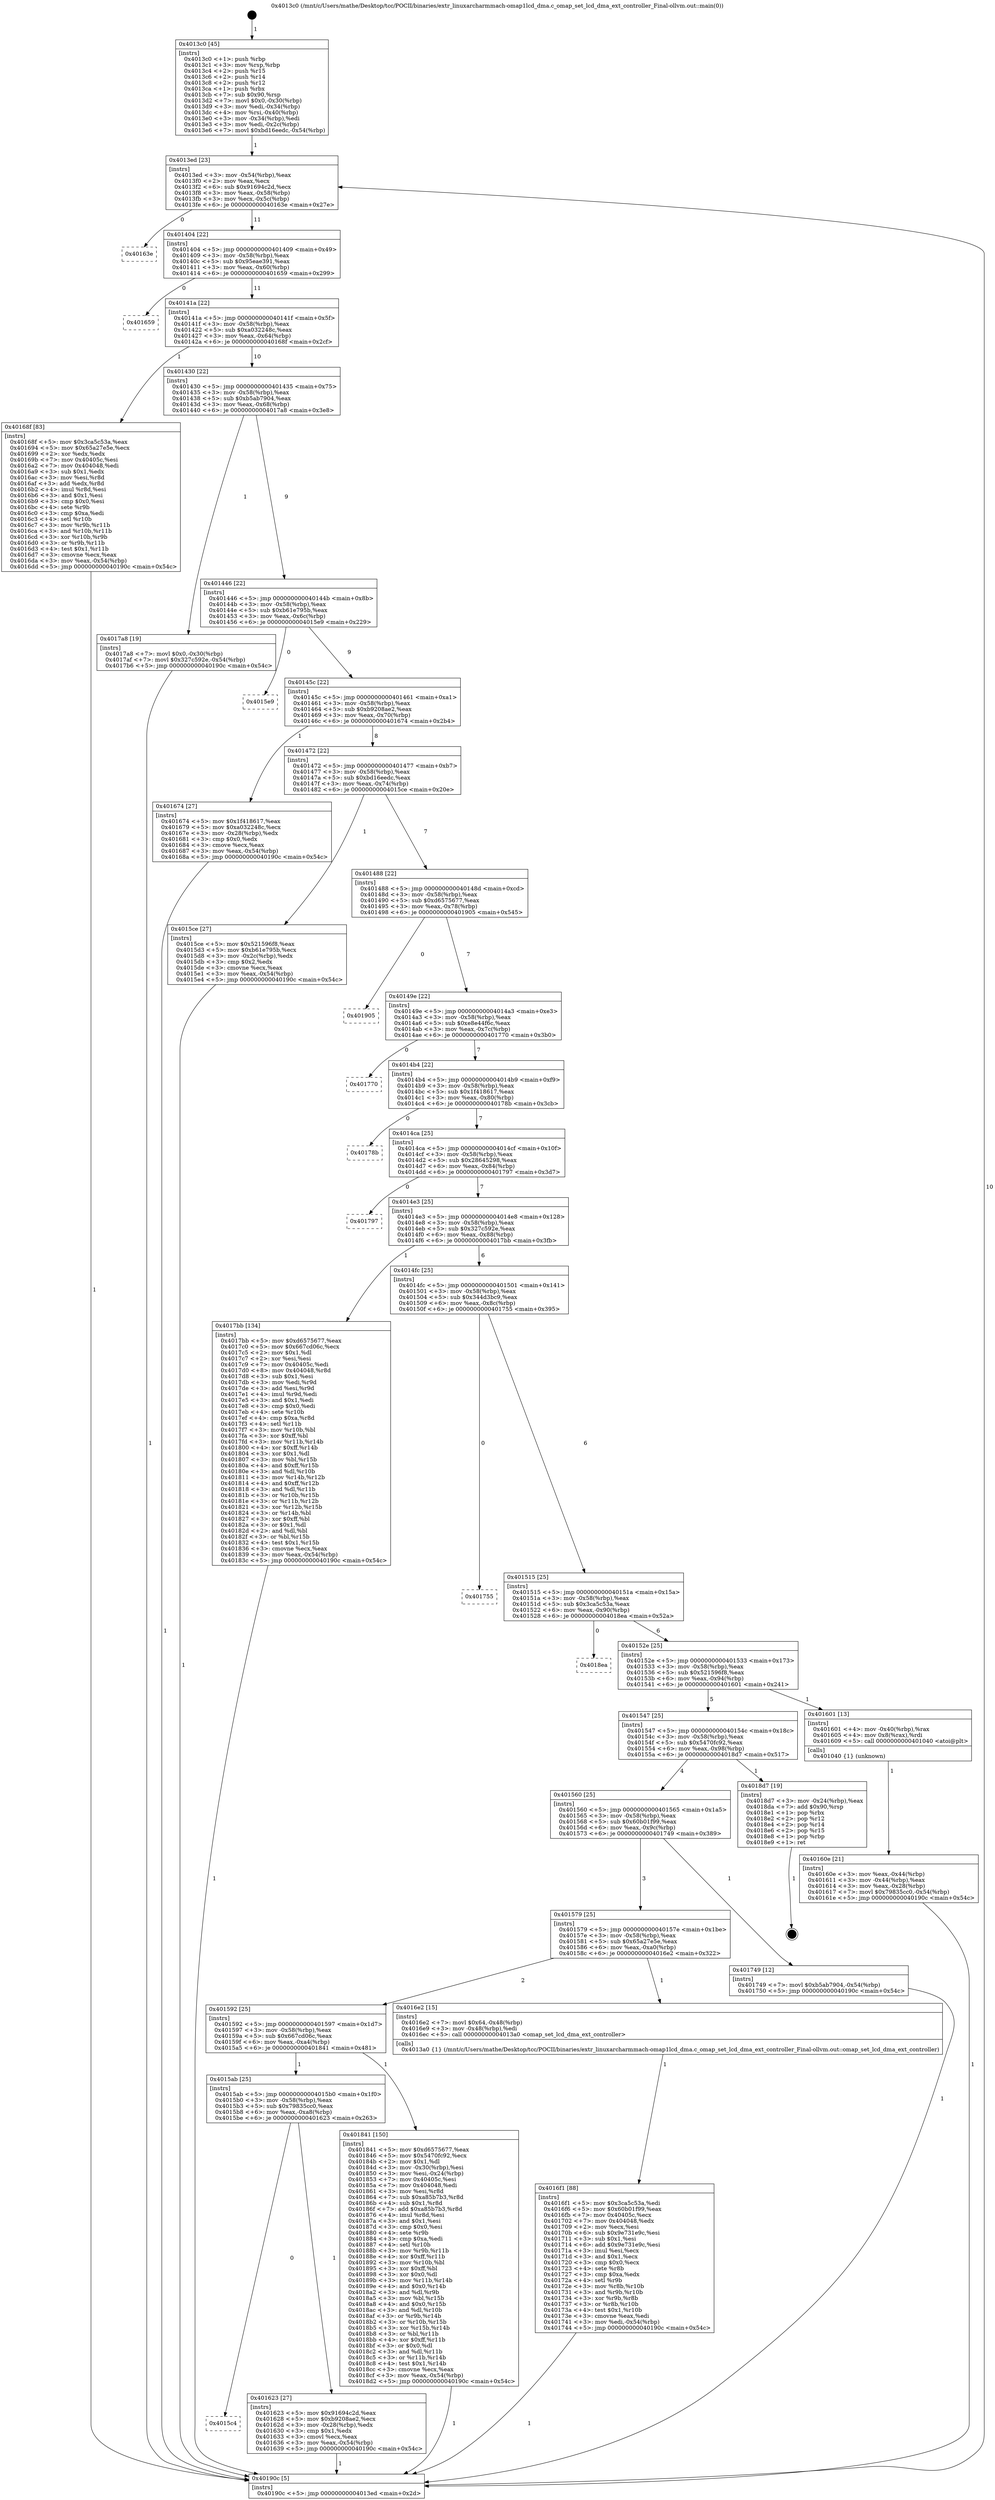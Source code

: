 digraph "0x4013c0" {
  label = "0x4013c0 (/mnt/c/Users/mathe/Desktop/tcc/POCII/binaries/extr_linuxarcharmmach-omap1lcd_dma.c_omap_set_lcd_dma_ext_controller_Final-ollvm.out::main(0))"
  labelloc = "t"
  node[shape=record]

  Entry [label="",width=0.3,height=0.3,shape=circle,fillcolor=black,style=filled]
  "0x4013ed" [label="{
     0x4013ed [23]\l
     | [instrs]\l
     &nbsp;&nbsp;0x4013ed \<+3\>: mov -0x54(%rbp),%eax\l
     &nbsp;&nbsp;0x4013f0 \<+2\>: mov %eax,%ecx\l
     &nbsp;&nbsp;0x4013f2 \<+6\>: sub $0x91694c2d,%ecx\l
     &nbsp;&nbsp;0x4013f8 \<+3\>: mov %eax,-0x58(%rbp)\l
     &nbsp;&nbsp;0x4013fb \<+3\>: mov %ecx,-0x5c(%rbp)\l
     &nbsp;&nbsp;0x4013fe \<+6\>: je 000000000040163e \<main+0x27e\>\l
  }"]
  "0x40163e" [label="{
     0x40163e\l
  }", style=dashed]
  "0x401404" [label="{
     0x401404 [22]\l
     | [instrs]\l
     &nbsp;&nbsp;0x401404 \<+5\>: jmp 0000000000401409 \<main+0x49\>\l
     &nbsp;&nbsp;0x401409 \<+3\>: mov -0x58(%rbp),%eax\l
     &nbsp;&nbsp;0x40140c \<+5\>: sub $0x95eae391,%eax\l
     &nbsp;&nbsp;0x401411 \<+3\>: mov %eax,-0x60(%rbp)\l
     &nbsp;&nbsp;0x401414 \<+6\>: je 0000000000401659 \<main+0x299\>\l
  }"]
  Exit [label="",width=0.3,height=0.3,shape=circle,fillcolor=black,style=filled,peripheries=2]
  "0x401659" [label="{
     0x401659\l
  }", style=dashed]
  "0x40141a" [label="{
     0x40141a [22]\l
     | [instrs]\l
     &nbsp;&nbsp;0x40141a \<+5\>: jmp 000000000040141f \<main+0x5f\>\l
     &nbsp;&nbsp;0x40141f \<+3\>: mov -0x58(%rbp),%eax\l
     &nbsp;&nbsp;0x401422 \<+5\>: sub $0xa032248c,%eax\l
     &nbsp;&nbsp;0x401427 \<+3\>: mov %eax,-0x64(%rbp)\l
     &nbsp;&nbsp;0x40142a \<+6\>: je 000000000040168f \<main+0x2cf\>\l
  }"]
  "0x4016f1" [label="{
     0x4016f1 [88]\l
     | [instrs]\l
     &nbsp;&nbsp;0x4016f1 \<+5\>: mov $0x3ca5c53a,%edi\l
     &nbsp;&nbsp;0x4016f6 \<+5\>: mov $0x60b01f99,%eax\l
     &nbsp;&nbsp;0x4016fb \<+7\>: mov 0x40405c,%ecx\l
     &nbsp;&nbsp;0x401702 \<+7\>: mov 0x404048,%edx\l
     &nbsp;&nbsp;0x401709 \<+2\>: mov %ecx,%esi\l
     &nbsp;&nbsp;0x40170b \<+6\>: sub $0x9e731e9c,%esi\l
     &nbsp;&nbsp;0x401711 \<+3\>: sub $0x1,%esi\l
     &nbsp;&nbsp;0x401714 \<+6\>: add $0x9e731e9c,%esi\l
     &nbsp;&nbsp;0x40171a \<+3\>: imul %esi,%ecx\l
     &nbsp;&nbsp;0x40171d \<+3\>: and $0x1,%ecx\l
     &nbsp;&nbsp;0x401720 \<+3\>: cmp $0x0,%ecx\l
     &nbsp;&nbsp;0x401723 \<+4\>: sete %r8b\l
     &nbsp;&nbsp;0x401727 \<+3\>: cmp $0xa,%edx\l
     &nbsp;&nbsp;0x40172a \<+4\>: setl %r9b\l
     &nbsp;&nbsp;0x40172e \<+3\>: mov %r8b,%r10b\l
     &nbsp;&nbsp;0x401731 \<+3\>: and %r9b,%r10b\l
     &nbsp;&nbsp;0x401734 \<+3\>: xor %r9b,%r8b\l
     &nbsp;&nbsp;0x401737 \<+3\>: or %r8b,%r10b\l
     &nbsp;&nbsp;0x40173a \<+4\>: test $0x1,%r10b\l
     &nbsp;&nbsp;0x40173e \<+3\>: cmovne %eax,%edi\l
     &nbsp;&nbsp;0x401741 \<+3\>: mov %edi,-0x54(%rbp)\l
     &nbsp;&nbsp;0x401744 \<+5\>: jmp 000000000040190c \<main+0x54c\>\l
  }"]
  "0x40168f" [label="{
     0x40168f [83]\l
     | [instrs]\l
     &nbsp;&nbsp;0x40168f \<+5\>: mov $0x3ca5c53a,%eax\l
     &nbsp;&nbsp;0x401694 \<+5\>: mov $0x65a27e5e,%ecx\l
     &nbsp;&nbsp;0x401699 \<+2\>: xor %edx,%edx\l
     &nbsp;&nbsp;0x40169b \<+7\>: mov 0x40405c,%esi\l
     &nbsp;&nbsp;0x4016a2 \<+7\>: mov 0x404048,%edi\l
     &nbsp;&nbsp;0x4016a9 \<+3\>: sub $0x1,%edx\l
     &nbsp;&nbsp;0x4016ac \<+3\>: mov %esi,%r8d\l
     &nbsp;&nbsp;0x4016af \<+3\>: add %edx,%r8d\l
     &nbsp;&nbsp;0x4016b2 \<+4\>: imul %r8d,%esi\l
     &nbsp;&nbsp;0x4016b6 \<+3\>: and $0x1,%esi\l
     &nbsp;&nbsp;0x4016b9 \<+3\>: cmp $0x0,%esi\l
     &nbsp;&nbsp;0x4016bc \<+4\>: sete %r9b\l
     &nbsp;&nbsp;0x4016c0 \<+3\>: cmp $0xa,%edi\l
     &nbsp;&nbsp;0x4016c3 \<+4\>: setl %r10b\l
     &nbsp;&nbsp;0x4016c7 \<+3\>: mov %r9b,%r11b\l
     &nbsp;&nbsp;0x4016ca \<+3\>: and %r10b,%r11b\l
     &nbsp;&nbsp;0x4016cd \<+3\>: xor %r10b,%r9b\l
     &nbsp;&nbsp;0x4016d0 \<+3\>: or %r9b,%r11b\l
     &nbsp;&nbsp;0x4016d3 \<+4\>: test $0x1,%r11b\l
     &nbsp;&nbsp;0x4016d7 \<+3\>: cmovne %ecx,%eax\l
     &nbsp;&nbsp;0x4016da \<+3\>: mov %eax,-0x54(%rbp)\l
     &nbsp;&nbsp;0x4016dd \<+5\>: jmp 000000000040190c \<main+0x54c\>\l
  }"]
  "0x401430" [label="{
     0x401430 [22]\l
     | [instrs]\l
     &nbsp;&nbsp;0x401430 \<+5\>: jmp 0000000000401435 \<main+0x75\>\l
     &nbsp;&nbsp;0x401435 \<+3\>: mov -0x58(%rbp),%eax\l
     &nbsp;&nbsp;0x401438 \<+5\>: sub $0xb5ab7904,%eax\l
     &nbsp;&nbsp;0x40143d \<+3\>: mov %eax,-0x68(%rbp)\l
     &nbsp;&nbsp;0x401440 \<+6\>: je 00000000004017a8 \<main+0x3e8\>\l
  }"]
  "0x4015c4" [label="{
     0x4015c4\l
  }", style=dashed]
  "0x4017a8" [label="{
     0x4017a8 [19]\l
     | [instrs]\l
     &nbsp;&nbsp;0x4017a8 \<+7\>: movl $0x0,-0x30(%rbp)\l
     &nbsp;&nbsp;0x4017af \<+7\>: movl $0x327c592e,-0x54(%rbp)\l
     &nbsp;&nbsp;0x4017b6 \<+5\>: jmp 000000000040190c \<main+0x54c\>\l
  }"]
  "0x401446" [label="{
     0x401446 [22]\l
     | [instrs]\l
     &nbsp;&nbsp;0x401446 \<+5\>: jmp 000000000040144b \<main+0x8b\>\l
     &nbsp;&nbsp;0x40144b \<+3\>: mov -0x58(%rbp),%eax\l
     &nbsp;&nbsp;0x40144e \<+5\>: sub $0xb61e795b,%eax\l
     &nbsp;&nbsp;0x401453 \<+3\>: mov %eax,-0x6c(%rbp)\l
     &nbsp;&nbsp;0x401456 \<+6\>: je 00000000004015e9 \<main+0x229\>\l
  }"]
  "0x401623" [label="{
     0x401623 [27]\l
     | [instrs]\l
     &nbsp;&nbsp;0x401623 \<+5\>: mov $0x91694c2d,%eax\l
     &nbsp;&nbsp;0x401628 \<+5\>: mov $0xb9208ae2,%ecx\l
     &nbsp;&nbsp;0x40162d \<+3\>: mov -0x28(%rbp),%edx\l
     &nbsp;&nbsp;0x401630 \<+3\>: cmp $0x1,%edx\l
     &nbsp;&nbsp;0x401633 \<+3\>: cmovl %ecx,%eax\l
     &nbsp;&nbsp;0x401636 \<+3\>: mov %eax,-0x54(%rbp)\l
     &nbsp;&nbsp;0x401639 \<+5\>: jmp 000000000040190c \<main+0x54c\>\l
  }"]
  "0x4015e9" [label="{
     0x4015e9\l
  }", style=dashed]
  "0x40145c" [label="{
     0x40145c [22]\l
     | [instrs]\l
     &nbsp;&nbsp;0x40145c \<+5\>: jmp 0000000000401461 \<main+0xa1\>\l
     &nbsp;&nbsp;0x401461 \<+3\>: mov -0x58(%rbp),%eax\l
     &nbsp;&nbsp;0x401464 \<+5\>: sub $0xb9208ae2,%eax\l
     &nbsp;&nbsp;0x401469 \<+3\>: mov %eax,-0x70(%rbp)\l
     &nbsp;&nbsp;0x40146c \<+6\>: je 0000000000401674 \<main+0x2b4\>\l
  }"]
  "0x4015ab" [label="{
     0x4015ab [25]\l
     | [instrs]\l
     &nbsp;&nbsp;0x4015ab \<+5\>: jmp 00000000004015b0 \<main+0x1f0\>\l
     &nbsp;&nbsp;0x4015b0 \<+3\>: mov -0x58(%rbp),%eax\l
     &nbsp;&nbsp;0x4015b3 \<+5\>: sub $0x79835cc0,%eax\l
     &nbsp;&nbsp;0x4015b8 \<+6\>: mov %eax,-0xa8(%rbp)\l
     &nbsp;&nbsp;0x4015be \<+6\>: je 0000000000401623 \<main+0x263\>\l
  }"]
  "0x401674" [label="{
     0x401674 [27]\l
     | [instrs]\l
     &nbsp;&nbsp;0x401674 \<+5\>: mov $0x1f418617,%eax\l
     &nbsp;&nbsp;0x401679 \<+5\>: mov $0xa032248c,%ecx\l
     &nbsp;&nbsp;0x40167e \<+3\>: mov -0x28(%rbp),%edx\l
     &nbsp;&nbsp;0x401681 \<+3\>: cmp $0x0,%edx\l
     &nbsp;&nbsp;0x401684 \<+3\>: cmove %ecx,%eax\l
     &nbsp;&nbsp;0x401687 \<+3\>: mov %eax,-0x54(%rbp)\l
     &nbsp;&nbsp;0x40168a \<+5\>: jmp 000000000040190c \<main+0x54c\>\l
  }"]
  "0x401472" [label="{
     0x401472 [22]\l
     | [instrs]\l
     &nbsp;&nbsp;0x401472 \<+5\>: jmp 0000000000401477 \<main+0xb7\>\l
     &nbsp;&nbsp;0x401477 \<+3\>: mov -0x58(%rbp),%eax\l
     &nbsp;&nbsp;0x40147a \<+5\>: sub $0xbd16eedc,%eax\l
     &nbsp;&nbsp;0x40147f \<+3\>: mov %eax,-0x74(%rbp)\l
     &nbsp;&nbsp;0x401482 \<+6\>: je 00000000004015ce \<main+0x20e\>\l
  }"]
  "0x401841" [label="{
     0x401841 [150]\l
     | [instrs]\l
     &nbsp;&nbsp;0x401841 \<+5\>: mov $0xd6575677,%eax\l
     &nbsp;&nbsp;0x401846 \<+5\>: mov $0x5470fc92,%ecx\l
     &nbsp;&nbsp;0x40184b \<+2\>: mov $0x1,%dl\l
     &nbsp;&nbsp;0x40184d \<+3\>: mov -0x30(%rbp),%esi\l
     &nbsp;&nbsp;0x401850 \<+3\>: mov %esi,-0x24(%rbp)\l
     &nbsp;&nbsp;0x401853 \<+7\>: mov 0x40405c,%esi\l
     &nbsp;&nbsp;0x40185a \<+7\>: mov 0x404048,%edi\l
     &nbsp;&nbsp;0x401861 \<+3\>: mov %esi,%r8d\l
     &nbsp;&nbsp;0x401864 \<+7\>: sub $0xa85b7b3,%r8d\l
     &nbsp;&nbsp;0x40186b \<+4\>: sub $0x1,%r8d\l
     &nbsp;&nbsp;0x40186f \<+7\>: add $0xa85b7b3,%r8d\l
     &nbsp;&nbsp;0x401876 \<+4\>: imul %r8d,%esi\l
     &nbsp;&nbsp;0x40187a \<+3\>: and $0x1,%esi\l
     &nbsp;&nbsp;0x40187d \<+3\>: cmp $0x0,%esi\l
     &nbsp;&nbsp;0x401880 \<+4\>: sete %r9b\l
     &nbsp;&nbsp;0x401884 \<+3\>: cmp $0xa,%edi\l
     &nbsp;&nbsp;0x401887 \<+4\>: setl %r10b\l
     &nbsp;&nbsp;0x40188b \<+3\>: mov %r9b,%r11b\l
     &nbsp;&nbsp;0x40188e \<+4\>: xor $0xff,%r11b\l
     &nbsp;&nbsp;0x401892 \<+3\>: mov %r10b,%bl\l
     &nbsp;&nbsp;0x401895 \<+3\>: xor $0xff,%bl\l
     &nbsp;&nbsp;0x401898 \<+3\>: xor $0x0,%dl\l
     &nbsp;&nbsp;0x40189b \<+3\>: mov %r11b,%r14b\l
     &nbsp;&nbsp;0x40189e \<+4\>: and $0x0,%r14b\l
     &nbsp;&nbsp;0x4018a2 \<+3\>: and %dl,%r9b\l
     &nbsp;&nbsp;0x4018a5 \<+3\>: mov %bl,%r15b\l
     &nbsp;&nbsp;0x4018a8 \<+4\>: and $0x0,%r15b\l
     &nbsp;&nbsp;0x4018ac \<+3\>: and %dl,%r10b\l
     &nbsp;&nbsp;0x4018af \<+3\>: or %r9b,%r14b\l
     &nbsp;&nbsp;0x4018b2 \<+3\>: or %r10b,%r15b\l
     &nbsp;&nbsp;0x4018b5 \<+3\>: xor %r15b,%r14b\l
     &nbsp;&nbsp;0x4018b8 \<+3\>: or %bl,%r11b\l
     &nbsp;&nbsp;0x4018bb \<+4\>: xor $0xff,%r11b\l
     &nbsp;&nbsp;0x4018bf \<+3\>: or $0x0,%dl\l
     &nbsp;&nbsp;0x4018c2 \<+3\>: and %dl,%r11b\l
     &nbsp;&nbsp;0x4018c5 \<+3\>: or %r11b,%r14b\l
     &nbsp;&nbsp;0x4018c8 \<+4\>: test $0x1,%r14b\l
     &nbsp;&nbsp;0x4018cc \<+3\>: cmovne %ecx,%eax\l
     &nbsp;&nbsp;0x4018cf \<+3\>: mov %eax,-0x54(%rbp)\l
     &nbsp;&nbsp;0x4018d2 \<+5\>: jmp 000000000040190c \<main+0x54c\>\l
  }"]
  "0x4015ce" [label="{
     0x4015ce [27]\l
     | [instrs]\l
     &nbsp;&nbsp;0x4015ce \<+5\>: mov $0x521596f8,%eax\l
     &nbsp;&nbsp;0x4015d3 \<+5\>: mov $0xb61e795b,%ecx\l
     &nbsp;&nbsp;0x4015d8 \<+3\>: mov -0x2c(%rbp),%edx\l
     &nbsp;&nbsp;0x4015db \<+3\>: cmp $0x2,%edx\l
     &nbsp;&nbsp;0x4015de \<+3\>: cmovne %ecx,%eax\l
     &nbsp;&nbsp;0x4015e1 \<+3\>: mov %eax,-0x54(%rbp)\l
     &nbsp;&nbsp;0x4015e4 \<+5\>: jmp 000000000040190c \<main+0x54c\>\l
  }"]
  "0x401488" [label="{
     0x401488 [22]\l
     | [instrs]\l
     &nbsp;&nbsp;0x401488 \<+5\>: jmp 000000000040148d \<main+0xcd\>\l
     &nbsp;&nbsp;0x40148d \<+3\>: mov -0x58(%rbp),%eax\l
     &nbsp;&nbsp;0x401490 \<+5\>: sub $0xd6575677,%eax\l
     &nbsp;&nbsp;0x401495 \<+3\>: mov %eax,-0x78(%rbp)\l
     &nbsp;&nbsp;0x401498 \<+6\>: je 0000000000401905 \<main+0x545\>\l
  }"]
  "0x40190c" [label="{
     0x40190c [5]\l
     | [instrs]\l
     &nbsp;&nbsp;0x40190c \<+5\>: jmp 00000000004013ed \<main+0x2d\>\l
  }"]
  "0x4013c0" [label="{
     0x4013c0 [45]\l
     | [instrs]\l
     &nbsp;&nbsp;0x4013c0 \<+1\>: push %rbp\l
     &nbsp;&nbsp;0x4013c1 \<+3\>: mov %rsp,%rbp\l
     &nbsp;&nbsp;0x4013c4 \<+2\>: push %r15\l
     &nbsp;&nbsp;0x4013c6 \<+2\>: push %r14\l
     &nbsp;&nbsp;0x4013c8 \<+2\>: push %r12\l
     &nbsp;&nbsp;0x4013ca \<+1\>: push %rbx\l
     &nbsp;&nbsp;0x4013cb \<+7\>: sub $0x90,%rsp\l
     &nbsp;&nbsp;0x4013d2 \<+7\>: movl $0x0,-0x30(%rbp)\l
     &nbsp;&nbsp;0x4013d9 \<+3\>: mov %edi,-0x34(%rbp)\l
     &nbsp;&nbsp;0x4013dc \<+4\>: mov %rsi,-0x40(%rbp)\l
     &nbsp;&nbsp;0x4013e0 \<+3\>: mov -0x34(%rbp),%edi\l
     &nbsp;&nbsp;0x4013e3 \<+3\>: mov %edi,-0x2c(%rbp)\l
     &nbsp;&nbsp;0x4013e6 \<+7\>: movl $0xbd16eedc,-0x54(%rbp)\l
  }"]
  "0x401592" [label="{
     0x401592 [25]\l
     | [instrs]\l
     &nbsp;&nbsp;0x401592 \<+5\>: jmp 0000000000401597 \<main+0x1d7\>\l
     &nbsp;&nbsp;0x401597 \<+3\>: mov -0x58(%rbp),%eax\l
     &nbsp;&nbsp;0x40159a \<+5\>: sub $0x667cd06c,%eax\l
     &nbsp;&nbsp;0x40159f \<+6\>: mov %eax,-0xa4(%rbp)\l
     &nbsp;&nbsp;0x4015a5 \<+6\>: je 0000000000401841 \<main+0x481\>\l
  }"]
  "0x401905" [label="{
     0x401905\l
  }", style=dashed]
  "0x40149e" [label="{
     0x40149e [22]\l
     | [instrs]\l
     &nbsp;&nbsp;0x40149e \<+5\>: jmp 00000000004014a3 \<main+0xe3\>\l
     &nbsp;&nbsp;0x4014a3 \<+3\>: mov -0x58(%rbp),%eax\l
     &nbsp;&nbsp;0x4014a6 \<+5\>: sub $0xe8e44f6c,%eax\l
     &nbsp;&nbsp;0x4014ab \<+3\>: mov %eax,-0x7c(%rbp)\l
     &nbsp;&nbsp;0x4014ae \<+6\>: je 0000000000401770 \<main+0x3b0\>\l
  }"]
  "0x4016e2" [label="{
     0x4016e2 [15]\l
     | [instrs]\l
     &nbsp;&nbsp;0x4016e2 \<+7\>: movl $0x64,-0x48(%rbp)\l
     &nbsp;&nbsp;0x4016e9 \<+3\>: mov -0x48(%rbp),%edi\l
     &nbsp;&nbsp;0x4016ec \<+5\>: call 00000000004013a0 \<omap_set_lcd_dma_ext_controller\>\l
     | [calls]\l
     &nbsp;&nbsp;0x4013a0 \{1\} (/mnt/c/Users/mathe/Desktop/tcc/POCII/binaries/extr_linuxarcharmmach-omap1lcd_dma.c_omap_set_lcd_dma_ext_controller_Final-ollvm.out::omap_set_lcd_dma_ext_controller)\l
  }"]
  "0x401770" [label="{
     0x401770\l
  }", style=dashed]
  "0x4014b4" [label="{
     0x4014b4 [22]\l
     | [instrs]\l
     &nbsp;&nbsp;0x4014b4 \<+5\>: jmp 00000000004014b9 \<main+0xf9\>\l
     &nbsp;&nbsp;0x4014b9 \<+3\>: mov -0x58(%rbp),%eax\l
     &nbsp;&nbsp;0x4014bc \<+5\>: sub $0x1f418617,%eax\l
     &nbsp;&nbsp;0x4014c1 \<+3\>: mov %eax,-0x80(%rbp)\l
     &nbsp;&nbsp;0x4014c4 \<+6\>: je 000000000040178b \<main+0x3cb\>\l
  }"]
  "0x401579" [label="{
     0x401579 [25]\l
     | [instrs]\l
     &nbsp;&nbsp;0x401579 \<+5\>: jmp 000000000040157e \<main+0x1be\>\l
     &nbsp;&nbsp;0x40157e \<+3\>: mov -0x58(%rbp),%eax\l
     &nbsp;&nbsp;0x401581 \<+5\>: sub $0x65a27e5e,%eax\l
     &nbsp;&nbsp;0x401586 \<+6\>: mov %eax,-0xa0(%rbp)\l
     &nbsp;&nbsp;0x40158c \<+6\>: je 00000000004016e2 \<main+0x322\>\l
  }"]
  "0x40178b" [label="{
     0x40178b\l
  }", style=dashed]
  "0x4014ca" [label="{
     0x4014ca [25]\l
     | [instrs]\l
     &nbsp;&nbsp;0x4014ca \<+5\>: jmp 00000000004014cf \<main+0x10f\>\l
     &nbsp;&nbsp;0x4014cf \<+3\>: mov -0x58(%rbp),%eax\l
     &nbsp;&nbsp;0x4014d2 \<+5\>: sub $0x28645298,%eax\l
     &nbsp;&nbsp;0x4014d7 \<+6\>: mov %eax,-0x84(%rbp)\l
     &nbsp;&nbsp;0x4014dd \<+6\>: je 0000000000401797 \<main+0x3d7\>\l
  }"]
  "0x401749" [label="{
     0x401749 [12]\l
     | [instrs]\l
     &nbsp;&nbsp;0x401749 \<+7\>: movl $0xb5ab7904,-0x54(%rbp)\l
     &nbsp;&nbsp;0x401750 \<+5\>: jmp 000000000040190c \<main+0x54c\>\l
  }"]
  "0x401797" [label="{
     0x401797\l
  }", style=dashed]
  "0x4014e3" [label="{
     0x4014e3 [25]\l
     | [instrs]\l
     &nbsp;&nbsp;0x4014e3 \<+5\>: jmp 00000000004014e8 \<main+0x128\>\l
     &nbsp;&nbsp;0x4014e8 \<+3\>: mov -0x58(%rbp),%eax\l
     &nbsp;&nbsp;0x4014eb \<+5\>: sub $0x327c592e,%eax\l
     &nbsp;&nbsp;0x4014f0 \<+6\>: mov %eax,-0x88(%rbp)\l
     &nbsp;&nbsp;0x4014f6 \<+6\>: je 00000000004017bb \<main+0x3fb\>\l
  }"]
  "0x401560" [label="{
     0x401560 [25]\l
     | [instrs]\l
     &nbsp;&nbsp;0x401560 \<+5\>: jmp 0000000000401565 \<main+0x1a5\>\l
     &nbsp;&nbsp;0x401565 \<+3\>: mov -0x58(%rbp),%eax\l
     &nbsp;&nbsp;0x401568 \<+5\>: sub $0x60b01f99,%eax\l
     &nbsp;&nbsp;0x40156d \<+6\>: mov %eax,-0x9c(%rbp)\l
     &nbsp;&nbsp;0x401573 \<+6\>: je 0000000000401749 \<main+0x389\>\l
  }"]
  "0x4017bb" [label="{
     0x4017bb [134]\l
     | [instrs]\l
     &nbsp;&nbsp;0x4017bb \<+5\>: mov $0xd6575677,%eax\l
     &nbsp;&nbsp;0x4017c0 \<+5\>: mov $0x667cd06c,%ecx\l
     &nbsp;&nbsp;0x4017c5 \<+2\>: mov $0x1,%dl\l
     &nbsp;&nbsp;0x4017c7 \<+2\>: xor %esi,%esi\l
     &nbsp;&nbsp;0x4017c9 \<+7\>: mov 0x40405c,%edi\l
     &nbsp;&nbsp;0x4017d0 \<+8\>: mov 0x404048,%r8d\l
     &nbsp;&nbsp;0x4017d8 \<+3\>: sub $0x1,%esi\l
     &nbsp;&nbsp;0x4017db \<+3\>: mov %edi,%r9d\l
     &nbsp;&nbsp;0x4017de \<+3\>: add %esi,%r9d\l
     &nbsp;&nbsp;0x4017e1 \<+4\>: imul %r9d,%edi\l
     &nbsp;&nbsp;0x4017e5 \<+3\>: and $0x1,%edi\l
     &nbsp;&nbsp;0x4017e8 \<+3\>: cmp $0x0,%edi\l
     &nbsp;&nbsp;0x4017eb \<+4\>: sete %r10b\l
     &nbsp;&nbsp;0x4017ef \<+4\>: cmp $0xa,%r8d\l
     &nbsp;&nbsp;0x4017f3 \<+4\>: setl %r11b\l
     &nbsp;&nbsp;0x4017f7 \<+3\>: mov %r10b,%bl\l
     &nbsp;&nbsp;0x4017fa \<+3\>: xor $0xff,%bl\l
     &nbsp;&nbsp;0x4017fd \<+3\>: mov %r11b,%r14b\l
     &nbsp;&nbsp;0x401800 \<+4\>: xor $0xff,%r14b\l
     &nbsp;&nbsp;0x401804 \<+3\>: xor $0x1,%dl\l
     &nbsp;&nbsp;0x401807 \<+3\>: mov %bl,%r15b\l
     &nbsp;&nbsp;0x40180a \<+4\>: and $0xff,%r15b\l
     &nbsp;&nbsp;0x40180e \<+3\>: and %dl,%r10b\l
     &nbsp;&nbsp;0x401811 \<+3\>: mov %r14b,%r12b\l
     &nbsp;&nbsp;0x401814 \<+4\>: and $0xff,%r12b\l
     &nbsp;&nbsp;0x401818 \<+3\>: and %dl,%r11b\l
     &nbsp;&nbsp;0x40181b \<+3\>: or %r10b,%r15b\l
     &nbsp;&nbsp;0x40181e \<+3\>: or %r11b,%r12b\l
     &nbsp;&nbsp;0x401821 \<+3\>: xor %r12b,%r15b\l
     &nbsp;&nbsp;0x401824 \<+3\>: or %r14b,%bl\l
     &nbsp;&nbsp;0x401827 \<+3\>: xor $0xff,%bl\l
     &nbsp;&nbsp;0x40182a \<+3\>: or $0x1,%dl\l
     &nbsp;&nbsp;0x40182d \<+2\>: and %dl,%bl\l
     &nbsp;&nbsp;0x40182f \<+3\>: or %bl,%r15b\l
     &nbsp;&nbsp;0x401832 \<+4\>: test $0x1,%r15b\l
     &nbsp;&nbsp;0x401836 \<+3\>: cmovne %ecx,%eax\l
     &nbsp;&nbsp;0x401839 \<+3\>: mov %eax,-0x54(%rbp)\l
     &nbsp;&nbsp;0x40183c \<+5\>: jmp 000000000040190c \<main+0x54c\>\l
  }"]
  "0x4014fc" [label="{
     0x4014fc [25]\l
     | [instrs]\l
     &nbsp;&nbsp;0x4014fc \<+5\>: jmp 0000000000401501 \<main+0x141\>\l
     &nbsp;&nbsp;0x401501 \<+3\>: mov -0x58(%rbp),%eax\l
     &nbsp;&nbsp;0x401504 \<+5\>: sub $0x344d3bc9,%eax\l
     &nbsp;&nbsp;0x401509 \<+6\>: mov %eax,-0x8c(%rbp)\l
     &nbsp;&nbsp;0x40150f \<+6\>: je 0000000000401755 \<main+0x395\>\l
  }"]
  "0x4018d7" [label="{
     0x4018d7 [19]\l
     | [instrs]\l
     &nbsp;&nbsp;0x4018d7 \<+3\>: mov -0x24(%rbp),%eax\l
     &nbsp;&nbsp;0x4018da \<+7\>: add $0x90,%rsp\l
     &nbsp;&nbsp;0x4018e1 \<+1\>: pop %rbx\l
     &nbsp;&nbsp;0x4018e2 \<+2\>: pop %r12\l
     &nbsp;&nbsp;0x4018e4 \<+2\>: pop %r14\l
     &nbsp;&nbsp;0x4018e6 \<+2\>: pop %r15\l
     &nbsp;&nbsp;0x4018e8 \<+1\>: pop %rbp\l
     &nbsp;&nbsp;0x4018e9 \<+1\>: ret\l
  }"]
  "0x401755" [label="{
     0x401755\l
  }", style=dashed]
  "0x401515" [label="{
     0x401515 [25]\l
     | [instrs]\l
     &nbsp;&nbsp;0x401515 \<+5\>: jmp 000000000040151a \<main+0x15a\>\l
     &nbsp;&nbsp;0x40151a \<+3\>: mov -0x58(%rbp),%eax\l
     &nbsp;&nbsp;0x40151d \<+5\>: sub $0x3ca5c53a,%eax\l
     &nbsp;&nbsp;0x401522 \<+6\>: mov %eax,-0x90(%rbp)\l
     &nbsp;&nbsp;0x401528 \<+6\>: je 00000000004018ea \<main+0x52a\>\l
  }"]
  "0x40160e" [label="{
     0x40160e [21]\l
     | [instrs]\l
     &nbsp;&nbsp;0x40160e \<+3\>: mov %eax,-0x44(%rbp)\l
     &nbsp;&nbsp;0x401611 \<+3\>: mov -0x44(%rbp),%eax\l
     &nbsp;&nbsp;0x401614 \<+3\>: mov %eax,-0x28(%rbp)\l
     &nbsp;&nbsp;0x401617 \<+7\>: movl $0x79835cc0,-0x54(%rbp)\l
     &nbsp;&nbsp;0x40161e \<+5\>: jmp 000000000040190c \<main+0x54c\>\l
  }"]
  "0x4018ea" [label="{
     0x4018ea\l
  }", style=dashed]
  "0x40152e" [label="{
     0x40152e [25]\l
     | [instrs]\l
     &nbsp;&nbsp;0x40152e \<+5\>: jmp 0000000000401533 \<main+0x173\>\l
     &nbsp;&nbsp;0x401533 \<+3\>: mov -0x58(%rbp),%eax\l
     &nbsp;&nbsp;0x401536 \<+5\>: sub $0x521596f8,%eax\l
     &nbsp;&nbsp;0x40153b \<+6\>: mov %eax,-0x94(%rbp)\l
     &nbsp;&nbsp;0x401541 \<+6\>: je 0000000000401601 \<main+0x241\>\l
  }"]
  "0x401547" [label="{
     0x401547 [25]\l
     | [instrs]\l
     &nbsp;&nbsp;0x401547 \<+5\>: jmp 000000000040154c \<main+0x18c\>\l
     &nbsp;&nbsp;0x40154c \<+3\>: mov -0x58(%rbp),%eax\l
     &nbsp;&nbsp;0x40154f \<+5\>: sub $0x5470fc92,%eax\l
     &nbsp;&nbsp;0x401554 \<+6\>: mov %eax,-0x98(%rbp)\l
     &nbsp;&nbsp;0x40155a \<+6\>: je 00000000004018d7 \<main+0x517\>\l
  }"]
  "0x401601" [label="{
     0x401601 [13]\l
     | [instrs]\l
     &nbsp;&nbsp;0x401601 \<+4\>: mov -0x40(%rbp),%rax\l
     &nbsp;&nbsp;0x401605 \<+4\>: mov 0x8(%rax),%rdi\l
     &nbsp;&nbsp;0x401609 \<+5\>: call 0000000000401040 \<atoi@plt\>\l
     | [calls]\l
     &nbsp;&nbsp;0x401040 \{1\} (unknown)\l
  }"]
  Entry -> "0x4013c0" [label=" 1"]
  "0x4013ed" -> "0x40163e" [label=" 0"]
  "0x4013ed" -> "0x401404" [label=" 11"]
  "0x4018d7" -> Exit [label=" 1"]
  "0x401404" -> "0x401659" [label=" 0"]
  "0x401404" -> "0x40141a" [label=" 11"]
  "0x401841" -> "0x40190c" [label=" 1"]
  "0x40141a" -> "0x40168f" [label=" 1"]
  "0x40141a" -> "0x401430" [label=" 10"]
  "0x4017bb" -> "0x40190c" [label=" 1"]
  "0x401430" -> "0x4017a8" [label=" 1"]
  "0x401430" -> "0x401446" [label=" 9"]
  "0x4017a8" -> "0x40190c" [label=" 1"]
  "0x401446" -> "0x4015e9" [label=" 0"]
  "0x401446" -> "0x40145c" [label=" 9"]
  "0x401749" -> "0x40190c" [label=" 1"]
  "0x40145c" -> "0x401674" [label=" 1"]
  "0x40145c" -> "0x401472" [label=" 8"]
  "0x4016e2" -> "0x4016f1" [label=" 1"]
  "0x401472" -> "0x4015ce" [label=" 1"]
  "0x401472" -> "0x401488" [label=" 7"]
  "0x4015ce" -> "0x40190c" [label=" 1"]
  "0x4013c0" -> "0x4013ed" [label=" 1"]
  "0x40190c" -> "0x4013ed" [label=" 10"]
  "0x40168f" -> "0x40190c" [label=" 1"]
  "0x401488" -> "0x401905" [label=" 0"]
  "0x401488" -> "0x40149e" [label=" 7"]
  "0x401623" -> "0x40190c" [label=" 1"]
  "0x40149e" -> "0x401770" [label=" 0"]
  "0x40149e" -> "0x4014b4" [label=" 7"]
  "0x4015ab" -> "0x4015c4" [label=" 0"]
  "0x4014b4" -> "0x40178b" [label=" 0"]
  "0x4014b4" -> "0x4014ca" [label=" 7"]
  "0x4016f1" -> "0x40190c" [label=" 1"]
  "0x4014ca" -> "0x401797" [label=" 0"]
  "0x4014ca" -> "0x4014e3" [label=" 7"]
  "0x401592" -> "0x4015ab" [label=" 1"]
  "0x4014e3" -> "0x4017bb" [label=" 1"]
  "0x4014e3" -> "0x4014fc" [label=" 6"]
  "0x401674" -> "0x40190c" [label=" 1"]
  "0x4014fc" -> "0x401755" [label=" 0"]
  "0x4014fc" -> "0x401515" [label=" 6"]
  "0x401579" -> "0x401592" [label=" 2"]
  "0x401515" -> "0x4018ea" [label=" 0"]
  "0x401515" -> "0x40152e" [label=" 6"]
  "0x4015ab" -> "0x401623" [label=" 1"]
  "0x40152e" -> "0x401601" [label=" 1"]
  "0x40152e" -> "0x401547" [label=" 5"]
  "0x401601" -> "0x40160e" [label=" 1"]
  "0x40160e" -> "0x40190c" [label=" 1"]
  "0x401579" -> "0x4016e2" [label=" 1"]
  "0x401547" -> "0x4018d7" [label=" 1"]
  "0x401547" -> "0x401560" [label=" 4"]
  "0x401592" -> "0x401841" [label=" 1"]
  "0x401560" -> "0x401749" [label=" 1"]
  "0x401560" -> "0x401579" [label=" 3"]
}
